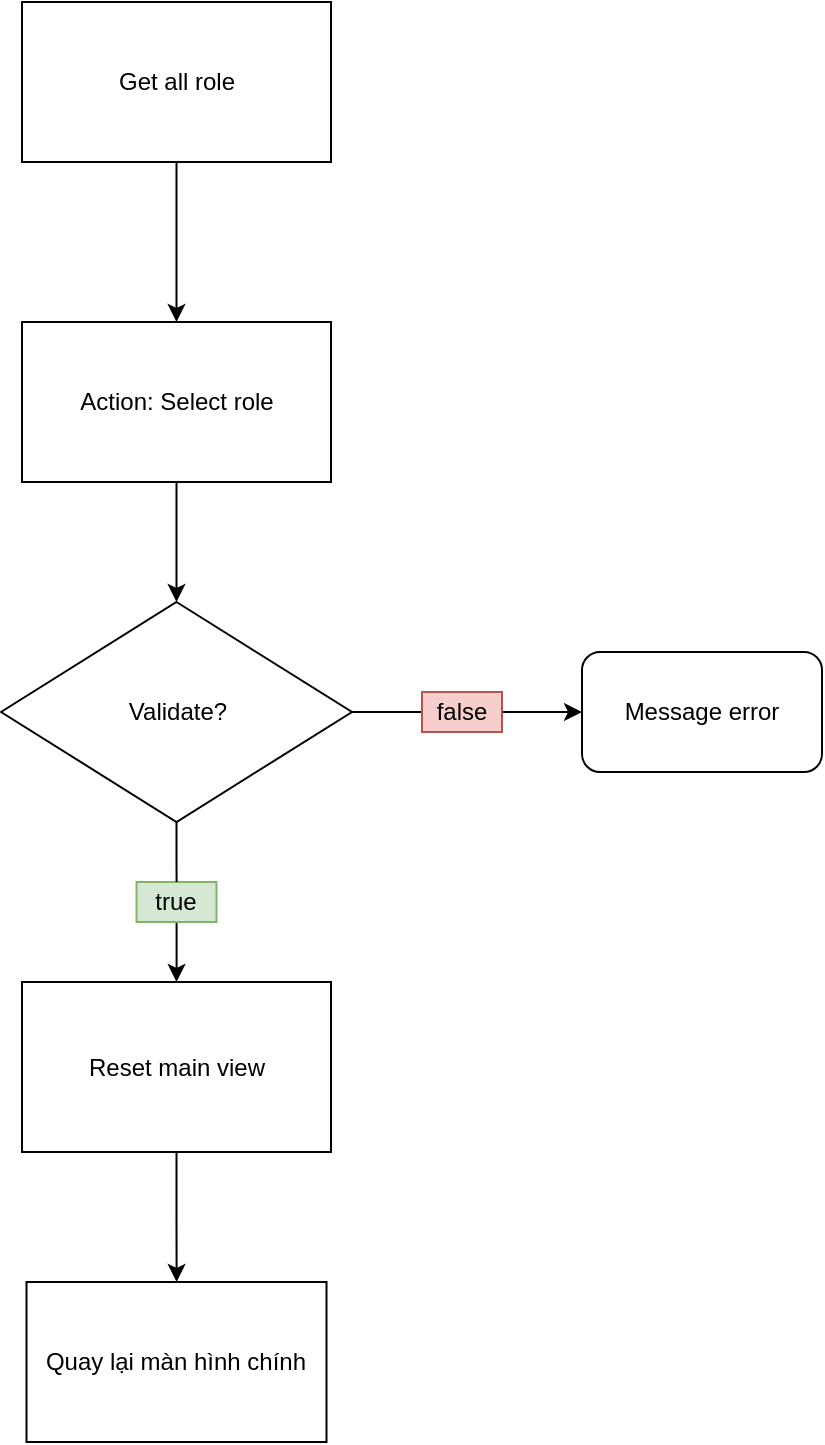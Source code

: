 <mxfile version="20.4.0" type="github" pages="3">
  <diagram id="AYCbosGPow5M2LqWZFHV" name="OverView">
    <mxGraphModel dx="1422" dy="762" grid="1" gridSize="10" guides="1" tooltips="1" connect="1" arrows="1" fold="1" page="1" pageScale="1" pageWidth="827" pageHeight="1169" math="0" shadow="0">
      <root>
        <mxCell id="0" />
        <mxCell id="1" parent="0" />
        <mxCell id="Cs3JIdp3drhwpx6hcSSF-3" value="" style="edgeStyle=orthogonalEdgeStyle;rounded=0;orthogonalLoop=1;jettySize=auto;html=1;startArrow=none;" edge="1" parent="1" source="hO9GxeHjq1yqASpjFHf_-2" target="E42IQ36DqePbSzt0gJ1l-4">
          <mxGeometry relative="1" as="geometry" />
        </mxCell>
        <mxCell id="Cs3JIdp3drhwpx6hcSSF-9" value="" style="edgeStyle=orthogonalEdgeStyle;rounded=0;orthogonalLoop=1;jettySize=auto;html=1;" edge="1" parent="1" source="YIZf5WjZk0dIx6Hx9NNI-33" target="Cs3JIdp3drhwpx6hcSSF-8">
          <mxGeometry relative="1" as="geometry" />
        </mxCell>
        <mxCell id="YIZf5WjZk0dIx6Hx9NNI-33" value="Validate?" style="rhombus;whiteSpace=wrap;html=1;" parent="1" vertex="1">
          <mxGeometry x="319.5" y="400" width="175.5" height="110" as="geometry" />
        </mxCell>
        <mxCell id="Cs3JIdp3drhwpx6hcSSF-6" style="edgeStyle=orthogonalEdgeStyle;rounded=0;orthogonalLoop=1;jettySize=auto;html=1;" edge="1" parent="1" source="E42IQ36DqePbSzt0gJ1l-1" target="E42IQ36DqePbSzt0gJ1l-3">
          <mxGeometry relative="1" as="geometry" />
        </mxCell>
        <mxCell id="E42IQ36DqePbSzt0gJ1l-1" value="Get all role" style="rounded=0;whiteSpace=wrap;html=1;" parent="1" vertex="1">
          <mxGeometry x="330" y="100" width="154.5" height="80" as="geometry" />
        </mxCell>
        <mxCell id="Cs3JIdp3drhwpx6hcSSF-7" value="" style="edgeStyle=orthogonalEdgeStyle;rounded=0;orthogonalLoop=1;jettySize=auto;html=1;" edge="1" parent="1" source="E42IQ36DqePbSzt0gJ1l-3" target="YIZf5WjZk0dIx6Hx9NNI-33">
          <mxGeometry relative="1" as="geometry" />
        </mxCell>
        <mxCell id="E42IQ36DqePbSzt0gJ1l-3" value="Action: Select role" style="rounded=0;whiteSpace=wrap;html=1;" parent="1" vertex="1">
          <mxGeometry x="330" y="260" width="154.5" height="80" as="geometry" />
        </mxCell>
        <mxCell id="Cs3JIdp3drhwpx6hcSSF-5" value="" style="edgeStyle=orthogonalEdgeStyle;rounded=0;orthogonalLoop=1;jettySize=auto;html=1;" edge="1" parent="1" source="E42IQ36DqePbSzt0gJ1l-4" target="Cs3JIdp3drhwpx6hcSSF-4">
          <mxGeometry relative="1" as="geometry" />
        </mxCell>
        <mxCell id="E42IQ36DqePbSzt0gJ1l-4" value="Reset main view" style="rounded=0;whiteSpace=wrap;html=1;" parent="1" vertex="1">
          <mxGeometry x="330" y="590" width="154.5" height="85" as="geometry" />
        </mxCell>
        <mxCell id="Cs3JIdp3drhwpx6hcSSF-4" value="Quay lại màn hình chính" style="rounded=0;whiteSpace=wrap;html=1;" vertex="1" parent="1">
          <mxGeometry x="332.25" y="740" width="150" height="80" as="geometry" />
        </mxCell>
        <mxCell id="Cs3JIdp3drhwpx6hcSSF-8" value="Message error" style="rounded=1;whiteSpace=wrap;html=1;" vertex="1" parent="1">
          <mxGeometry x="610" y="425" width="120" height="60" as="geometry" />
        </mxCell>
        <mxCell id="hO9GxeHjq1yqASpjFHf_-3" value="&lt;font color=&quot;#000000&quot;&gt;false&lt;/font&gt;" style="rounded=0;whiteSpace=wrap;html=1;fillColor=#f8cecc;strokeColor=#b85450;" vertex="1" parent="1">
          <mxGeometry x="530" y="445" width="40" height="20" as="geometry" />
        </mxCell>
        <mxCell id="hO9GxeHjq1yqASpjFHf_-2" value="&lt;font color=&quot;#000000&quot;&gt;true&lt;/font&gt;" style="rounded=0;whiteSpace=wrap;html=1;fillColor=#d5e8d4;strokeColor=#82b366;" vertex="1" parent="1">
          <mxGeometry x="387.25" y="540" width="40" height="20" as="geometry" />
        </mxCell>
        <mxCell id="hO9GxeHjq1yqASpjFHf_-5" value="" style="edgeStyle=orthogonalEdgeStyle;rounded=0;orthogonalLoop=1;jettySize=auto;html=1;endArrow=none;" edge="1" parent="1" source="YIZf5WjZk0dIx6Hx9NNI-33" target="hO9GxeHjq1yqASpjFHf_-2">
          <mxGeometry relative="1" as="geometry">
            <mxPoint x="407.25" y="510" as="sourcePoint" />
            <mxPoint x="407.25" y="590" as="targetPoint" />
          </mxGeometry>
        </mxCell>
      </root>
    </mxGraphModel>
  </diagram>
  <diagram id="KXG1MUZDGoDiFsF3UYnV" name="Client">
    <mxGraphModel dx="1422" dy="762" grid="1" gridSize="10" guides="1" tooltips="1" connect="1" arrows="1" fold="1" page="1" pageScale="1" pageWidth="827" pageHeight="1169" math="0" shadow="0">
      <root>
        <mxCell id="0" />
        <mxCell id="1" parent="0" />
        <mxCell id="DSCen9Lb3oCgXJfrZDlZ-2" value="" style="edgeStyle=orthogonalEdgeStyle;rounded=0;orthogonalLoop=1;jettySize=auto;html=1;" edge="1" parent="1" source="KMlDNG1wkg6nCJY2JDUz-1" target="DSCen9Lb3oCgXJfrZDlZ-1">
          <mxGeometry relative="1" as="geometry" />
        </mxCell>
        <mxCell id="KMlDNG1wkg6nCJY2JDUz-1" value="Click button: Select role" style="rounded=0;whiteSpace=wrap;html=1;" vertex="1" parent="1">
          <mxGeometry x="382.5" y="110" width="210" height="50" as="geometry" />
        </mxCell>
        <mxCell id="DSCen9Lb3oCgXJfrZDlZ-4" value="" style="edgeStyle=orthogonalEdgeStyle;rounded=0;orthogonalLoop=1;jettySize=auto;html=1;startArrow=none;" edge="1" parent="1" source="J6i_sjCN1WM4yZTSiv91-1" target="DSCen9Lb3oCgXJfrZDlZ-3">
          <mxGeometry relative="1" as="geometry" />
        </mxCell>
        <mxCell id="uduqLdnAHXse4-vLPQv5-6" style="edgeStyle=orthogonalEdgeStyle;rounded=0;orthogonalLoop=1;jettySize=auto;html=1;exitX=1;exitY=0.5;exitDx=0;exitDy=0;" edge="1" parent="1" source="DSCen9Lb3oCgXJfrZDlZ-1" target="uduqLdnAHXse4-vLPQv5-4">
          <mxGeometry relative="1" as="geometry">
            <Array as="points">
              <mxPoint x="752.5" y="295" />
              <mxPoint x="752.5" y="295" />
            </Array>
          </mxGeometry>
        </mxCell>
        <mxCell id="uduqLdnAHXse4-vLPQv5-7" style="edgeStyle=orthogonalEdgeStyle;rounded=0;orthogonalLoop=1;jettySize=auto;html=1;exitX=1;exitY=0.5;exitDx=0;exitDy=0;entryX=0;entryY=0.5;entryDx=0;entryDy=0;" edge="1" parent="1" source="DSCen9Lb3oCgXJfrZDlZ-1" target="uduqLdnAHXse4-vLPQv5-3">
          <mxGeometry relative="1" as="geometry">
            <Array as="points">
              <mxPoint x="712.5" y="295" />
              <mxPoint x="712.5" y="200" />
            </Array>
          </mxGeometry>
        </mxCell>
        <mxCell id="uduqLdnAHXse4-vLPQv5-8" style="edgeStyle=orthogonalEdgeStyle;rounded=0;orthogonalLoop=1;jettySize=auto;html=1;exitX=1;exitY=0.5;exitDx=0;exitDy=0;entryX=0;entryY=0.5;entryDx=0;entryDy=0;" edge="1" parent="1" source="DSCen9Lb3oCgXJfrZDlZ-1" target="uduqLdnAHXse4-vLPQv5-5">
          <mxGeometry relative="1" as="geometry">
            <mxPoint x="802.5" y="390" as="targetPoint" />
            <Array as="points">
              <mxPoint x="712.5" y="295" />
              <mxPoint x="712.5" y="390" />
            </Array>
          </mxGeometry>
        </mxCell>
        <mxCell id="DSCen9Lb3oCgXJfrZDlZ-1" value="Is Selected ?" style="rhombus;whiteSpace=wrap;html=1;" vertex="1" parent="1">
          <mxGeometry x="387.5" y="240" width="200" height="110" as="geometry" />
        </mxCell>
        <mxCell id="SywbkCnfXCzfnQu_wuw4-9" value="" style="edgeStyle=orthogonalEdgeStyle;rounded=0;orthogonalLoop=1;jettySize=auto;html=1;" edge="1" parent="1" source="DSCen9Lb3oCgXJfrZDlZ-3" target="SywbkCnfXCzfnQu_wuw4-8">
          <mxGeometry relative="1" as="geometry" />
        </mxCell>
        <mxCell id="DSCen9Lb3oCgXJfrZDlZ-3" value="SelectRole(this.SelectedRoleInfo.RoleMasterId)" style="rounded=0;whiteSpace=wrap;html=1;" vertex="1" parent="1">
          <mxGeometry x="347.5" y="450" width="280" height="60" as="geometry" />
        </mxCell>
        <mxCell id="uduqLdnAHXse4-vLPQv5-1" value="&lt;font color=&quot;#000000&quot;&gt;false&lt;/font&gt;" style="rounded=0;whiteSpace=wrap;html=1;fillColor=#f8cecc;strokeColor=#b85450;" vertex="1" parent="1">
          <mxGeometry x="642.5" y="285" width="40" height="20" as="geometry" />
        </mxCell>
        <mxCell id="J6i_sjCN1WM4yZTSiv91-1" value="&lt;font color=&quot;#000000&quot;&gt;true&lt;/font&gt;" style="rounded=0;whiteSpace=wrap;html=1;fillColor=#d5e8d4;strokeColor=#82b366;" vertex="1" parent="1">
          <mxGeometry x="467.5" y="380" width="40" height="20" as="geometry" />
        </mxCell>
        <mxCell id="uduqLdnAHXse4-vLPQv5-2" value="" style="edgeStyle=orthogonalEdgeStyle;rounded=0;orthogonalLoop=1;jettySize=auto;html=1;endArrow=none;" edge="1" parent="1" source="DSCen9Lb3oCgXJfrZDlZ-1" target="J6i_sjCN1WM4yZTSiv91-1">
          <mxGeometry relative="1" as="geometry">
            <mxPoint x="487.5" y="350" as="sourcePoint" />
            <mxPoint x="487.5" y="430" as="targetPoint" />
          </mxGeometry>
        </mxCell>
        <mxCell id="SywbkCnfXCzfnQu_wuw4-4" style="edgeStyle=orthogonalEdgeStyle;rounded=0;orthogonalLoop=1;jettySize=auto;html=1;entryX=0;entryY=0.5;entryDx=0;entryDy=0;" edge="1" parent="1" source="uduqLdnAHXse4-vLPQv5-3" target="SywbkCnfXCzfnQu_wuw4-1">
          <mxGeometry relative="1" as="geometry" />
        </mxCell>
        <mxCell id="uduqLdnAHXse4-vLPQv5-3" value="! Selected" style="rounded=0;whiteSpace=wrap;html=1;fillColor=#dae8fc;strokeColor=#6c8ebf;" vertex="1" parent="1">
          <mxGeometry x="812.5" y="170" width="77.5" height="60" as="geometry" />
        </mxCell>
        <mxCell id="SywbkCnfXCzfnQu_wuw4-5" style="edgeStyle=orthogonalEdgeStyle;rounded=0;orthogonalLoop=1;jettySize=auto;html=1;exitX=1;exitY=0.5;exitDx=0;exitDy=0;entryX=-0.017;entryY=0.367;entryDx=0;entryDy=0;entryPerimeter=0;" edge="1" parent="1" source="uduqLdnAHXse4-vLPQv5-4" target="SywbkCnfXCzfnQu_wuw4-2">
          <mxGeometry relative="1" as="geometry" />
        </mxCell>
        <mxCell id="uduqLdnAHXse4-vLPQv5-4" value="OrderSelectionTabManager.orderModels.Count() != 0" style="rounded=0;whiteSpace=wrap;html=1;fillColor=#dae8fc;strokeColor=#6c8ebf;" vertex="1" parent="1">
          <mxGeometry x="812.5" y="265" width="320" height="55" as="geometry" />
        </mxCell>
        <mxCell id="SywbkCnfXCzfnQu_wuw4-6" style="edgeStyle=orthogonalEdgeStyle;rounded=0;orthogonalLoop=1;jettySize=auto;html=1;exitX=1;exitY=0.5;exitDx=0;exitDy=0;entryX=0;entryY=0.4;entryDx=0;entryDy=0;entryPerimeter=0;" edge="1" parent="1" source="uduqLdnAHXse4-vLPQv5-5" target="SywbkCnfXCzfnQu_wuw4-3">
          <mxGeometry relative="1" as="geometry">
            <Array as="points">
              <mxPoint x="1162.5" y="384" />
            </Array>
          </mxGeometry>
        </mxCell>
        <mxCell id="uduqLdnAHXse4-vLPQv5-5" value="PronexusWorksApplicationInstanceManager.Instance&lt;br&gt;.GetProcesses().Where(e =&amp;gt; e.ProcessName == &quot;Pronexus.Nex.Wpf.WorksCore.exe&quot;).Any()" style="rounded=0;whiteSpace=wrap;html=1;fillColor=#dae8fc;strokeColor=#6c8ebf;" vertex="1" parent="1">
          <mxGeometry x="812.5" y="355" width="350" height="70" as="geometry" />
        </mxCell>
        <mxCell id="SywbkCnfXCzfnQu_wuw4-1" value="PnexMessages.E0001" style="rounded=1;whiteSpace=wrap;html=1;fillColor=#f8cecc;strokeColor=#b85450;" vertex="1" parent="1">
          <mxGeometry x="1282.5" y="170" width="130" height="60" as="geometry" />
        </mxCell>
        <mxCell id="SywbkCnfXCzfnQu_wuw4-2" value="PnexMessages.E1106" style="rounded=1;whiteSpace=wrap;html=1;fillColor=#f8cecc;strokeColor=#b85450;" vertex="1" parent="1">
          <mxGeometry x="1282.5" y="270" width="130" height="60" as="geometry" />
        </mxCell>
        <mxCell id="SywbkCnfXCzfnQu_wuw4-3" value="PnexMessages.E1254" style="rounded=1;whiteSpace=wrap;html=1;fillColor=#f8cecc;strokeColor=#b85450;" vertex="1" parent="1">
          <mxGeometry x="1282.5" y="360" width="130" height="60" as="geometry" />
        </mxCell>
        <mxCell id="SywbkCnfXCzfnQu_wuw4-11" value="" style="edgeStyle=orthogonalEdgeStyle;rounded=0;orthogonalLoop=1;jettySize=auto;html=1;" edge="1" parent="1" source="SywbkCnfXCzfnQu_wuw4-8" target="SywbkCnfXCzfnQu_wuw4-10">
          <mxGeometry relative="1" as="geometry" />
        </mxCell>
        <mxCell id="SywbkCnfXCzfnQu_wuw4-8" value="Khởi tạo proxy" style="rounded=0;whiteSpace=wrap;html=1;" vertex="1" parent="1">
          <mxGeometry x="427.5" y="570" width="120" height="80" as="geometry" />
        </mxCell>
        <mxCell id="WNoLHQPvzQpSKVxlE-r1-2" value="" style="edgeStyle=orthogonalEdgeStyle;rounded=0;orthogonalLoop=1;jettySize=auto;html=1;" edge="1" parent="1" source="SywbkCnfXCzfnQu_wuw4-10" target="WNoLHQPvzQpSKVxlE-r1-1">
          <mxGeometry relative="1" as="geometry" />
        </mxCell>
        <mxCell id="SywbkCnfXCzfnQu_wuw4-10" value="proxy.SelectRole(roleMasterId)" style="rounded=0;whiteSpace=wrap;html=1;" vertex="1" parent="1">
          <mxGeometry x="388.75" y="710" width="197.5" height="110" as="geometry" />
        </mxCell>
        <mxCell id="ykTTaV5Idm0249cwWVLY-1" value="Click tab:&amp;nbsp;権限切替" style="rounded=0;whiteSpace=wrap;html=1;" vertex="1" parent="1">
          <mxGeometry x="325" y="1190" width="276" height="50" as="geometry" />
        </mxCell>
        <mxCell id="ykTTaV5Idm0249cwWVLY-5" value="" style="edgeStyle=orthogonalEdgeStyle;rounded=0;orthogonalLoop=1;jettySize=auto;html=1;" edge="1" parent="1" target="ykTTaV5Idm0249cwWVLY-4">
          <mxGeometry relative="1" as="geometry">
            <mxPoint x="463" y="1240" as="sourcePoint" />
          </mxGeometry>
        </mxCell>
        <mxCell id="ykTTaV5Idm0249cwWVLY-7" value="" style="edgeStyle=orthogonalEdgeStyle;rounded=0;orthogonalLoop=1;jettySize=auto;html=1;" edge="1" parent="1" source="ykTTaV5Idm0249cwWVLY-4" target="ykTTaV5Idm0249cwWVLY-6">
          <mxGeometry relative="1" as="geometry" />
        </mxCell>
        <mxCell id="ykTTaV5Idm0249cwWVLY-4" value="Khởi tạo proxy" style="rounded=0;whiteSpace=wrap;html=1;" vertex="1" parent="1">
          <mxGeometry x="407" y="1290" width="112" height="60" as="geometry" />
        </mxCell>
        <mxCell id="ykTTaV5Idm0249cwWVLY-9" value="" style="edgeStyle=orthogonalEdgeStyle;rounded=0;orthogonalLoop=1;jettySize=auto;html=1;" edge="1" parent="1" source="ykTTaV5Idm0249cwWVLY-6" target="ykTTaV5Idm0249cwWVLY-8">
          <mxGeometry relative="1" as="geometry" />
        </mxCell>
        <mxCell id="ykTTaV5Idm0249cwWVLY-6" value="var roleInfos = await proxy.GetRoleInfosAsync()" style="rounded=0;whiteSpace=wrap;html=1;" vertex="1" parent="1">
          <mxGeometry x="282" y="1410" width="362" height="40" as="geometry" />
        </mxCell>
        <mxCell id="WNoLHQPvzQpSKVxlE-r1-4" value="" style="edgeStyle=orthogonalEdgeStyle;rounded=0;orthogonalLoop=1;jettySize=auto;html=1;" edge="1" parent="1" source="ykTTaV5Idm0249cwWVLY-8" target="WNoLHQPvzQpSKVxlE-r1-3">
          <mxGeometry relative="1" as="geometry" />
        </mxCell>
        <mxCell id="ykTTaV5Idm0249cwWVLY-8" value="RoleInfo.Add(roleInfos)" style="rounded=0;whiteSpace=wrap;html=1;" vertex="1" parent="1">
          <mxGeometry x="283" y="1520" width="360" height="50" as="geometry" />
        </mxCell>
        <mxCell id="WNoLHQPvzQpSKVxlE-r1-1" value="Trả về role được chọn" style="ellipse;whiteSpace=wrap;html=1;fillColor=#fff2cc;strokeColor=#d6b656;" vertex="1" parent="1">
          <mxGeometry x="416" y="870" width="143" height="70" as="geometry" />
        </mxCell>
        <mxCell id="WNoLHQPvzQpSKVxlE-r1-3" value="Trả về list role" style="ellipse;whiteSpace=wrap;html=1;fillColor=#fff2cc;strokeColor=#d6b656;" vertex="1" parent="1">
          <mxGeometry x="403" y="1640" width="120" height="80" as="geometry" />
        </mxCell>
      </root>
    </mxGraphModel>
  </diagram>
  <diagram id="RYy6_4GABedQjyJ7ijAG" name="Server">
    <mxGraphModel dx="1422" dy="762" grid="1" gridSize="10" guides="1" tooltips="1" connect="1" arrows="1" fold="1" page="1" pageScale="1" pageWidth="827" pageHeight="1169" math="0" shadow="0">
      <root>
        <mxCell id="0" />
        <mxCell id="1" parent="0" />
        <mxCell id="z0WLD6Mca2ZsBngB-SpA-33" value="Click button: Select role" style="rounded=0;whiteSpace=wrap;html=1;" vertex="1" parent="1">
          <mxGeometry x="20" width="130" height="60" as="geometry" />
        </mxCell>
        <mxCell id="z0WLD6Mca2ZsBngB-SpA-34" value="" style="edgeStyle=orthogonalEdgeStyle;rounded=0;orthogonalLoop=1;jettySize=auto;html=1;" edge="1" parent="1" source="z0WLD6Mca2ZsBngB-SpA-35" target="z0WLD6Mca2ZsBngB-SpA-37">
          <mxGeometry relative="1" as="geometry" />
        </mxCell>
        <mxCell id="z0WLD6Mca2ZsBngB-SpA-35" value="Khởi tạo userInfo = this.Principal.OmUserInfo" style="rounded=0;whiteSpace=wrap;html=1;" vertex="1" parent="1">
          <mxGeometry x="192.5" y="200" width="285" height="50" as="geometry" />
        </mxCell>
        <mxCell id="z0WLD6Mca2ZsBngB-SpA-36" value="" style="edgeStyle=orthogonalEdgeStyle;rounded=0;orthogonalLoop=1;jettySize=auto;html=1;" edge="1" parent="1" source="z0WLD6Mca2ZsBngB-SpA-37" target="z0WLD6Mca2ZsBngB-SpA-42">
          <mxGeometry relative="1" as="geometry" />
        </mxCell>
        <mxCell id="z0WLD6Mca2ZsBngB-SpA-37" value="Khởi tạo&amp;nbsp;updatedUserInfo =&amp;nbsp; SelectRole theo rolemasterId" style="rounded=0;whiteSpace=wrap;html=1;" vertex="1" parent="1">
          <mxGeometry x="170" y="310" width="330" height="50" as="geometry" />
        </mxCell>
        <mxCell id="z0WLD6Mca2ZsBngB-SpA-38" value="" style="edgeStyle=orthogonalEdgeStyle;rounded=0;orthogonalLoop=1;jettySize=auto;html=1;" edge="1" parent="1" source="z0WLD6Mca2ZsBngB-SpA-39" target="z0WLD6Mca2ZsBngB-SpA-40">
          <mxGeometry relative="1" as="geometry" />
        </mxCell>
        <mxCell id="z0WLD6Mca2ZsBngB-SpA-39" value="Update thông tin user vào Principal" style="rounded=0;whiteSpace=wrap;html=1;" vertex="1" parent="1">
          <mxGeometry x="232" y="690" width="206" height="80" as="geometry" />
        </mxCell>
        <mxCell id="z0WLD6Mca2ZsBngB-SpA-40" value="Trả về Principal" style="ellipse;whiteSpace=wrap;html=1;fillColor=#fff2cc;strokeColor=#d6b656;" vertex="1" parent="1">
          <mxGeometry x="261.75" y="825" width="146.5" height="90" as="geometry" />
        </mxCell>
        <mxCell id="z0WLD6Mca2ZsBngB-SpA-41" value="" style="edgeStyle=orthogonalEdgeStyle;rounded=0;orthogonalLoop=1;jettySize=auto;html=1;" edge="1" parent="1" source="z0WLD6Mca2ZsBngB-SpA-42" target="z0WLD6Mca2ZsBngB-SpA-44">
          <mxGeometry relative="1" as="geometry" />
        </mxCell>
        <mxCell id="z0WLD6Mca2ZsBngB-SpA-42" value="LoadUserLoginInfo" style="rounded=0;whiteSpace=wrap;html=1;" vertex="1" parent="1">
          <mxGeometry x="275" y="430" width="120" height="60" as="geometry" />
        </mxCell>
        <mxCell id="z0WLD6Mca2ZsBngB-SpA-43" value="" style="edgeStyle=orthogonalEdgeStyle;rounded=0;orthogonalLoop=1;jettySize=auto;html=1;" edge="1" parent="1" source="z0WLD6Mca2ZsBngB-SpA-44" target="z0WLD6Mca2ZsBngB-SpA-39">
          <mxGeometry relative="1" as="geometry" />
        </mxCell>
        <mxCell id="z0WLD6Mca2ZsBngB-SpA-44" value="UpdateUserLoginInfo" style="rounded=0;whiteSpace=wrap;html=1;" vertex="1" parent="1">
          <mxGeometry x="247" y="555" width="176" height="60" as="geometry" />
        </mxCell>
        <mxCell id="z0WLD6Mca2ZsBngB-SpA-45" style="edgeStyle=orthogonalEdgeStyle;rounded=0;orthogonalLoop=1;jettySize=auto;html=1;entryX=1;entryY=0.5;entryDx=0;entryDy=0;" edge="1" parent="1" source="z0WLD6Mca2ZsBngB-SpA-46" target="z0WLD6Mca2ZsBngB-SpA-42">
          <mxGeometry relative="1" as="geometry">
            <mxPoint x="401" y="460" as="targetPoint" />
          </mxGeometry>
        </mxCell>
        <mxCell id="z0WLD6Mca2ZsBngB-SpA-46" value="GetUserLoginInfo" style="rounded=0;whiteSpace=wrap;html=1;" vertex="1" parent="1">
          <mxGeometry x="477.5" y="430" width="120" height="60" as="geometry" />
        </mxCell>
        <mxCell id="z0WLD6Mca2ZsBngB-SpA-47" style="edgeStyle=orthogonalEdgeStyle;rounded=0;orthogonalLoop=1;jettySize=auto;html=1;entryX=1;entryY=0.5;entryDx=0;entryDy=0;" edge="1" parent="1" source="z0WLD6Mca2ZsBngB-SpA-48" target="z0WLD6Mca2ZsBngB-SpA-46">
          <mxGeometry relative="1" as="geometry" />
        </mxCell>
        <mxCell id="z0WLD6Mca2ZsBngB-SpA-48" value="OM_USER_LOGIN_INFO" style="shape=cylinder3;whiteSpace=wrap;html=1;boundedLbl=1;backgroundOutline=1;size=15;fillColor=#ffe6cc;strokeColor=#d79b00;" vertex="1" parent="1">
          <mxGeometry x="660" y="410" width="150" height="100" as="geometry" />
        </mxCell>
        <mxCell id="z0WLD6Mca2ZsBngB-SpA-49" value="" style="edgeStyle=orthogonalEdgeStyle;rounded=0;orthogonalLoop=1;jettySize=auto;html=1;" edge="1" parent="1" source="z0WLD6Mca2ZsBngB-SpA-50" target="z0WLD6Mca2ZsBngB-SpA-53">
          <mxGeometry relative="1" as="geometry" />
        </mxCell>
        <mxCell id="z0WLD6Mca2ZsBngB-SpA-50" value="GetRoleInfos" style="rounded=0;whiteSpace=wrap;html=1;" vertex="1" parent="1">
          <mxGeometry x="354" y="1310" width="120" height="60" as="geometry" />
        </mxCell>
        <mxCell id="z0WLD6Mca2ZsBngB-SpA-51" value="Click tab:&amp;nbsp;権限切替" style="rounded=0;whiteSpace=wrap;html=1;" vertex="1" parent="1">
          <mxGeometry x="20" y="1179" width="130" height="71" as="geometry" />
        </mxCell>
        <mxCell id="z0WLD6Mca2ZsBngB-SpA-52" value="" style="edgeStyle=orthogonalEdgeStyle;rounded=0;orthogonalLoop=1;jettySize=auto;html=1;" edge="1" parent="1" source="z0WLD6Mca2ZsBngB-SpA-53" target="z0WLD6Mca2ZsBngB-SpA-55">
          <mxGeometry relative="1" as="geometry" />
        </mxCell>
        <mxCell id="z0WLD6Mca2ZsBngB-SpA-53" value="_pnexDataContext.GetOmUserInfo" style="rounded=0;whiteSpace=wrap;html=1;" vertex="1" parent="1">
          <mxGeometry x="296" y="1420" width="236" height="60" as="geometry" />
        </mxCell>
        <mxCell id="z0WLD6Mca2ZsBngB-SpA-54" value="" style="edgeStyle=orthogonalEdgeStyle;rounded=0;orthogonalLoop=1;jettySize=auto;html=1;" edge="1" parent="1" source="z0WLD6Mca2ZsBngB-SpA-55" target="z0WLD6Mca2ZsBngB-SpA-59">
          <mxGeometry relative="1" as="geometry" />
        </mxCell>
        <mxCell id="z0WLD6Mca2ZsBngB-SpA-55" value="GetLoginUserInfoModel" style="rounded=0;whiteSpace=wrap;html=1;" vertex="1" parent="1">
          <mxGeometry x="331" y="1520" width="166" height="60" as="geometry" />
        </mxCell>
        <mxCell id="z0WLD6Mca2ZsBngB-SpA-56" style="edgeStyle=orthogonalEdgeStyle;rounded=0;orthogonalLoop=1;jettySize=auto;html=1;entryX=1;entryY=0.5;entryDx=0;entryDy=0;" edge="1" parent="1" source="z0WLD6Mca2ZsBngB-SpA-57" target="z0WLD6Mca2ZsBngB-SpA-55">
          <mxGeometry relative="1" as="geometry" />
        </mxCell>
        <mxCell id="z0WLD6Mca2ZsBngB-SpA-57" value="OM_USER_INFO" style="shape=cylinder3;whiteSpace=wrap;html=1;boundedLbl=1;backgroundOutline=1;size=15;fillColor=#ffe6cc;strokeColor=#d79b00;" vertex="1" parent="1">
          <mxGeometry x="640" y="1510" width="100" height="80" as="geometry" />
        </mxCell>
        <mxCell id="z0WLD6Mca2ZsBngB-SpA-58" value="" style="edgeStyle=orthogonalEdgeStyle;rounded=0;orthogonalLoop=1;jettySize=auto;html=1;" edge="1" parent="1" source="z0WLD6Mca2ZsBngB-SpA-59" target="z0WLD6Mca2ZsBngB-SpA-60">
          <mxGeometry relative="1" as="geometry" />
        </mxCell>
        <mxCell id="z0WLD6Mca2ZsBngB-SpA-59" value="LoadUserLoginInfo" style="rounded=0;whiteSpace=wrap;html=1;" vertex="1" parent="1">
          <mxGeometry x="329.5" y="1620" width="169" height="60" as="geometry" />
        </mxCell>
        <mxCell id="z0WLD6Mca2ZsBngB-SpA-60" value="Return&amp;nbsp;userInfo.OmRoleInfoByUserSid.ToList()" style="ellipse;whiteSpace=wrap;html=1;fillColor=#fff2cc;strokeColor=#d6b656;" vertex="1" parent="1">
          <mxGeometry x="261" y="1760" width="306" height="80" as="geometry" />
        </mxCell>
        <mxCell id="z0WLD6Mca2ZsBngB-SpA-61" value="" style="edgeStyle=orthogonalEdgeStyle;rounded=0;orthogonalLoop=1;jettySize=auto;html=1;" edge="1" parent="1" source="z0WLD6Mca2ZsBngB-SpA-62" target="z0WLD6Mca2ZsBngB-SpA-50">
          <mxGeometry relative="1" as="geometry" />
        </mxCell>
        <mxCell id="z0WLD6Mca2ZsBngB-SpA-62" value="var roleInfos = await proxy.GetRoleInfosAsync()" style="rounded=0;whiteSpace=wrap;html=1;" vertex="1" parent="1">
          <mxGeometry x="233" y="1210" width="362" height="40" as="geometry" />
        </mxCell>
        <mxCell id="z0WLD6Mca2ZsBngB-SpA-63" value="" style="endArrow=none;html=1;rounded=0;strokeWidth=2;" edge="1" parent="1">
          <mxGeometry width="50" height="50" relative="1" as="geometry">
            <mxPoint x="10" y="1170" as="sourcePoint" />
            <mxPoint x="800" y="1170" as="targetPoint" />
          </mxGeometry>
        </mxCell>
        <mxCell id="Bxl0PjL05mwXPlcBQWqX-3" value="" style="edgeStyle=orthogonalEdgeStyle;rounded=0;orthogonalLoop=1;jettySize=auto;html=1;strokeWidth=2;" edge="1" parent="1" source="Bxl0PjL05mwXPlcBQWqX-1" target="z0WLD6Mca2ZsBngB-SpA-35">
          <mxGeometry relative="1" as="geometry" />
        </mxCell>
        <mxCell id="Bxl0PjL05mwXPlcBQWqX-1" value="proxy.SelectRole(roleMasterId)" style="rounded=0;whiteSpace=wrap;html=1;" vertex="1" parent="1">
          <mxGeometry x="238.13" y="50" width="193.75" height="90" as="geometry" />
        </mxCell>
      </root>
    </mxGraphModel>
  </diagram>
</mxfile>
